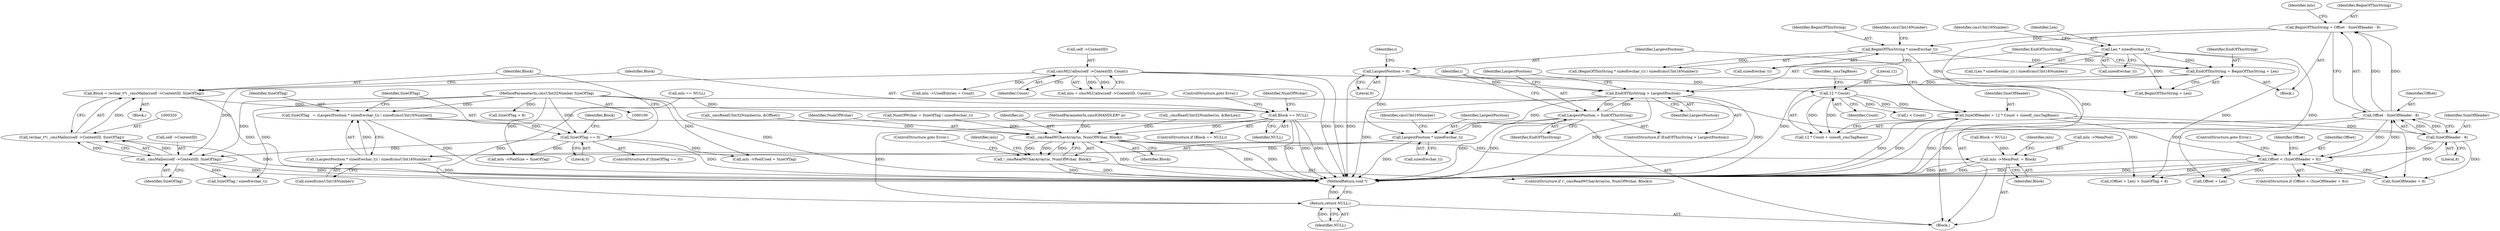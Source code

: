 digraph "0_Little-CMS_5ca71a7bc18b6897ab21d815d15e218e204581e2@pointer" {
"1000317" [label="(Call,Block = (wchar_t*) _cmsMalloc(self ->ContextID, SizeOfTag))"];
"1000319" [label="(Call,(wchar_t*) _cmsMalloc(self ->ContextID, SizeOfTag))"];
"1000321" [label="(Call,_cmsMalloc(self ->ContextID, SizeOfTag))"];
"1000153" [label="(Call,cmsMLUalloc(self ->ContextID, Count))"];
"1000305" [label="(Call,SizeOfTag == 0)"];
"1000295" [label="(Call,SizeOfTag   = (LargestPosition * sizeof(wchar_t)) / sizeof(cmsUInt16Number))"];
"1000297" [label="(Call,(LargestPosition * sizeof(wchar_t)) / sizeof(cmsUInt16Number))"];
"1000298" [label="(Call,LargestPosition * sizeof(wchar_t))"];
"1000177" [label="(Call,LargestPosition = 0)"];
"1000289" [label="(Call,EndOfThisString > LargestPosition)"];
"1000283" [label="(Call,EndOfThisString = BeginOfThisString + Len)"];
"1000277" [label="(Call,BeginOfThisString * sizeof(wchar_t))"];
"1000246" [label="(Call,BeginOfThisString = Offset - SizeOfHeader - 8)"];
"1000248" [label="(Call,Offset - SizeOfHeader - 8)"];
"1000231" [label="(Call,Offset < (SizeOfHeader + 8))"];
"1000250" [label="(Call,SizeOfHeader - 8)"];
"1000169" [label="(Call,SizeOfHeader = 12 * Count + sizeof(_cmsTagBase))"];
"1000172" [label="(Call,12 * Count)"];
"1000262" [label="(Call,Len * sizeof(wchar_t))"];
"1000292" [label="(Call,LargestPosition = EndOfThisString)"];
"1000104" [label="(MethodParameterIn,cmsUInt32Number SizeOfTag)"];
"1000327" [label="(Call,Block == NULL)"];
"1000339" [label="(Call,_cmsReadWCharArray(io, NumOfWchar, Block))"];
"1000338" [label="(Call,!_cmsReadWCharArray(io, NumOfWchar, Block))"];
"1000344" [label="(Call,mlu ->MemPool  = Block)"];
"1000372" [label="(Return,return NULL;)"];
"1000249" [label="(Identifier,Offset)"];
"1000189" [label="(Block,)"];
"1000326" [label="(ControlStructure,if (Block == NULL))"];
"1000340" [label="(Identifier,io)"];
"1000288" [label="(ControlStructure,if (EndOfThisString > LargestPosition))"];
"1000298" [label="(Call,LargestPosition * sizeof(wchar_t))"];
"1000295" [label="(Call,SizeOfTag   = (LargestPosition * sizeof(wchar_t)) / sizeof(cmsUInt16Number))"];
"1000293" [label="(Identifier,LargestPosition)"];
"1000230" [label="(ControlStructure,if (Offset < (SizeOfHeader + 8)))"];
"1000304" [label="(ControlStructure,if (SizeOfTag == 0))"];
"1000176" [label="(Identifier,_cmsTagBase)"];
"1000345" [label="(Call,mlu ->MemPool)"];
"1000330" [label="(ControlStructure,goto Error;)"];
"1000154" [label="(Call,self ->ContextID)"];
"1000104" [label="(MethodParameterIn,cmsUInt32Number SizeOfTag)"];
"1000309" [label="(Call,Block = NULL)"];
"1000153" [label="(Call,cmsMLUalloc(self ->ContextID, Count))"];
"1000188" [label="(Identifier,i)"];
"1000290" [label="(Identifier,EndOfThisString)"];
"1000285" [label="(Call,BeginOfThisString + Len)"];
"1000307" [label="(Literal,0)"];
"1000277" [label="(Call,BeginOfThisString * sizeof(wchar_t))"];
"1000102" [label="(MethodParameterIn,cmsIOHANDLER* io)"];
"1000302" [label="(Call,sizeof(cmsUInt16Number))"];
"1000182" [label="(Identifier,i)"];
"1000179" [label="(Literal,0)"];
"1000232" [label="(Identifier,Offset)"];
"1000297" [label="(Call,(LargestPosition * sizeof(wchar_t)) / sizeof(cmsUInt16Number))"];
"1000354" [label="(Call,mlu ->PoolUsed = SizeOfTag)"];
"1000174" [label="(Identifier,Count)"];
"1000236" [label="(ControlStructure,goto Error;)"];
"1000178" [label="(Identifier,LargestPosition)"];
"1000319" [label="(Call,(wchar_t*) _cmsMalloc(self ->ContextID, SizeOfTag))"];
"1000173" [label="(Literal,12)"];
"1000346" [label="(Identifier,mlu)"];
"1000322" [label="(Call,self ->ContextID)"];
"1000349" [label="(Call,mlu ->PoolSize = SizeOfTag)"];
"1000159" [label="(Call,mlu == NULL)"];
"1000246" [label="(Call,BeginOfThisString = Offset - SizeOfHeader - 8)"];
"1000238" [label="(Call,(Offset + Len) > SizeOfTag + 8)"];
"1000172" [label="(Call,12 * Count)"];
"1000231" [label="(Call,Offset < (SizeOfHeader + 8))"];
"1000344" [label="(Call,mlu ->MemPool  = Block)"];
"1000329" [label="(Identifier,NULL)"];
"1000351" [label="(Identifier,mlu)"];
"1000169" [label="(Call,SizeOfHeader = 12 * Count + sizeof(_cmsTagBase))"];
"1000164" [label="(Call,mlu ->UsedEntries = Count)"];
"1000373" [label="(Identifier,NULL)"];
"1000132" [label="(Call,_cmsReadUInt32Number(io, &RecLen))"];
"1000105" [label="(Block,)"];
"1000292" [label="(Call,LargestPosition = EndOfThisString)"];
"1000184" [label="(Call,i < Count)"];
"1000279" [label="(Call,sizeof(wchar_t))"];
"1000151" [label="(Call,mlu = cmsMLUalloc(self ->ContextID, Count))"];
"1000299" [label="(Identifier,LargestPosition)"];
"1000332" [label="(Identifier,NumOfWchar)"];
"1000264" [label="(Call,sizeof(wchar_t))"];
"1000325" [label="(Identifier,SizeOfTag)"];
"1000240" [label="(Identifier,Offset)"];
"1000328" [label="(Identifier,Block)"];
"1000276" [label="(Call,(BeginOfThisString * sizeof(wchar_t)) / sizeof(cmsUInt16Number))"];
"1000300" [label="(Call,sizeof(wchar_t))"];
"1000342" [label="(Identifier,Block)"];
"1000257" [label="(Identifier,mlu)"];
"1000263" [label="(Identifier,Len)"];
"1000294" [label="(Identifier,EndOfThisString)"];
"1000239" [label="(Call,Offset + Len)"];
"1000310" [label="(Identifier,Block)"];
"1000348" [label="(Identifier,Block)"];
"1000317" [label="(Call,Block = (wchar_t*) _cmsMalloc(self ->ContextID, SizeOfTag))"];
"1000177" [label="(Call,LargestPosition = 0)"];
"1000233" [label="(Call,SizeOfHeader + 8)"];
"1000252" [label="(Literal,8)"];
"1000296" [label="(Identifier,SizeOfTag)"];
"1000316" [label="(Block,)"];
"1000171" [label="(Call,12 * Count + sizeof(_cmsTagBase))"];
"1000248" [label="(Call,Offset - SizeOfHeader - 8)"];
"1000338" [label="(Call,!_cmsReadWCharArray(io, NumOfWchar, Block))"];
"1000305" [label="(Call,SizeOfTag == 0)"];
"1000327" [label="(Call,Block == NULL)"];
"1000343" [label="(ControlStructure,goto Error;)"];
"1000283" [label="(Call,EndOfThisString = BeginOfThisString + Len)"];
"1000247" [label="(Identifier,BeginOfThisString)"];
"1000170" [label="(Identifier,SizeOfHeader)"];
"1000267" [label="(Identifier,cmsUInt16Number)"];
"1000291" [label="(Identifier,LargestPosition)"];
"1000303" [label="(Identifier,cmsUInt16Number)"];
"1000157" [label="(Identifier,Count)"];
"1000278" [label="(Identifier,BeginOfThisString)"];
"1000242" [label="(Call,SizeOfTag + 8)"];
"1000251" [label="(Identifier,SizeOfHeader)"];
"1000333" [label="(Call,SizeOfTag / sizeof(wchar_t))"];
"1000225" [label="(Call,_cmsReadUInt32Number(io, &Offset))"];
"1000284" [label="(Identifier,EndOfThisString)"];
"1000262" [label="(Call,Len * sizeof(wchar_t))"];
"1000318" [label="(Identifier,Block)"];
"1000306" [label="(Identifier,SizeOfTag)"];
"1000282" [label="(Identifier,cmsUInt16Number)"];
"1000339" [label="(Call,_cmsReadWCharArray(io, NumOfWchar, Block))"];
"1000289" [label="(Call,EndOfThisString > LargestPosition)"];
"1000372" [label="(Return,return NULL;)"];
"1000337" [label="(ControlStructure,if (!_cmsReadWCharArray(io, NumOfWchar, Block)))"];
"1000261" [label="(Call,(Len * sizeof(wchar_t)) / sizeof(cmsUInt16Number))"];
"1000321" [label="(Call,_cmsMalloc(self ->ContextID, SizeOfTag))"];
"1000341" [label="(Identifier,NumOfWchar)"];
"1000250" [label="(Call,SizeOfHeader - 8)"];
"1000331" [label="(Call,NumOfWchar = SizeOfTag / sizeof(wchar_t))"];
"1000374" [label="(MethodReturn,void *)"];
"1000317" -> "1000316"  [label="AST: "];
"1000317" -> "1000319"  [label="CFG: "];
"1000318" -> "1000317"  [label="AST: "];
"1000319" -> "1000317"  [label="AST: "];
"1000328" -> "1000317"  [label="CFG: "];
"1000317" -> "1000374"  [label="DDG: "];
"1000319" -> "1000317"  [label="DDG: "];
"1000317" -> "1000327"  [label="DDG: "];
"1000319" -> "1000321"  [label="CFG: "];
"1000320" -> "1000319"  [label="AST: "];
"1000321" -> "1000319"  [label="AST: "];
"1000319" -> "1000374"  [label="DDG: "];
"1000321" -> "1000319"  [label="DDG: "];
"1000321" -> "1000319"  [label="DDG: "];
"1000321" -> "1000325"  [label="CFG: "];
"1000322" -> "1000321"  [label="AST: "];
"1000325" -> "1000321"  [label="AST: "];
"1000321" -> "1000374"  [label="DDG: "];
"1000321" -> "1000374"  [label="DDG: "];
"1000153" -> "1000321"  [label="DDG: "];
"1000305" -> "1000321"  [label="DDG: "];
"1000104" -> "1000321"  [label="DDG: "];
"1000321" -> "1000333"  [label="DDG: "];
"1000153" -> "1000151"  [label="AST: "];
"1000153" -> "1000157"  [label="CFG: "];
"1000154" -> "1000153"  [label="AST: "];
"1000157" -> "1000153"  [label="AST: "];
"1000151" -> "1000153"  [label="CFG: "];
"1000153" -> "1000374"  [label="DDG: "];
"1000153" -> "1000374"  [label="DDG: "];
"1000153" -> "1000151"  [label="DDG: "];
"1000153" -> "1000151"  [label="DDG: "];
"1000153" -> "1000164"  [label="DDG: "];
"1000153" -> "1000172"  [label="DDG: "];
"1000305" -> "1000304"  [label="AST: "];
"1000305" -> "1000307"  [label="CFG: "];
"1000306" -> "1000305"  [label="AST: "];
"1000307" -> "1000305"  [label="AST: "];
"1000310" -> "1000305"  [label="CFG: "];
"1000318" -> "1000305"  [label="CFG: "];
"1000305" -> "1000374"  [label="DDG: "];
"1000295" -> "1000305"  [label="DDG: "];
"1000104" -> "1000305"  [label="DDG: "];
"1000305" -> "1000349"  [label="DDG: "];
"1000305" -> "1000354"  [label="DDG: "];
"1000295" -> "1000105"  [label="AST: "];
"1000295" -> "1000297"  [label="CFG: "];
"1000296" -> "1000295"  [label="AST: "];
"1000297" -> "1000295"  [label="AST: "];
"1000306" -> "1000295"  [label="CFG: "];
"1000295" -> "1000374"  [label="DDG: "];
"1000297" -> "1000295"  [label="DDG: "];
"1000104" -> "1000295"  [label="DDG: "];
"1000297" -> "1000302"  [label="CFG: "];
"1000298" -> "1000297"  [label="AST: "];
"1000302" -> "1000297"  [label="AST: "];
"1000297" -> "1000374"  [label="DDG: "];
"1000298" -> "1000297"  [label="DDG: "];
"1000298" -> "1000300"  [label="CFG: "];
"1000299" -> "1000298"  [label="AST: "];
"1000300" -> "1000298"  [label="AST: "];
"1000303" -> "1000298"  [label="CFG: "];
"1000298" -> "1000374"  [label="DDG: "];
"1000177" -> "1000298"  [label="DDG: "];
"1000289" -> "1000298"  [label="DDG: "];
"1000292" -> "1000298"  [label="DDG: "];
"1000177" -> "1000105"  [label="AST: "];
"1000177" -> "1000179"  [label="CFG: "];
"1000178" -> "1000177"  [label="AST: "];
"1000179" -> "1000177"  [label="AST: "];
"1000182" -> "1000177"  [label="CFG: "];
"1000177" -> "1000374"  [label="DDG: "];
"1000177" -> "1000289"  [label="DDG: "];
"1000289" -> "1000288"  [label="AST: "];
"1000289" -> "1000291"  [label="CFG: "];
"1000290" -> "1000289"  [label="AST: "];
"1000291" -> "1000289"  [label="AST: "];
"1000293" -> "1000289"  [label="CFG: "];
"1000188" -> "1000289"  [label="CFG: "];
"1000289" -> "1000374"  [label="DDG: "];
"1000289" -> "1000374"  [label="DDG: "];
"1000289" -> "1000374"  [label="DDG: "];
"1000283" -> "1000289"  [label="DDG: "];
"1000292" -> "1000289"  [label="DDG: "];
"1000289" -> "1000292"  [label="DDG: "];
"1000283" -> "1000189"  [label="AST: "];
"1000283" -> "1000285"  [label="CFG: "];
"1000284" -> "1000283"  [label="AST: "];
"1000285" -> "1000283"  [label="AST: "];
"1000290" -> "1000283"  [label="CFG: "];
"1000283" -> "1000374"  [label="DDG: "];
"1000277" -> "1000283"  [label="DDG: "];
"1000262" -> "1000283"  [label="DDG: "];
"1000277" -> "1000276"  [label="AST: "];
"1000277" -> "1000279"  [label="CFG: "];
"1000278" -> "1000277"  [label="AST: "];
"1000279" -> "1000277"  [label="AST: "];
"1000282" -> "1000277"  [label="CFG: "];
"1000277" -> "1000276"  [label="DDG: "];
"1000246" -> "1000277"  [label="DDG: "];
"1000277" -> "1000285"  [label="DDG: "];
"1000246" -> "1000189"  [label="AST: "];
"1000246" -> "1000248"  [label="CFG: "];
"1000247" -> "1000246"  [label="AST: "];
"1000248" -> "1000246"  [label="AST: "];
"1000257" -> "1000246"  [label="CFG: "];
"1000246" -> "1000374"  [label="DDG: "];
"1000248" -> "1000246"  [label="DDG: "];
"1000248" -> "1000246"  [label="DDG: "];
"1000248" -> "1000250"  [label="CFG: "];
"1000249" -> "1000248"  [label="AST: "];
"1000250" -> "1000248"  [label="AST: "];
"1000248" -> "1000374"  [label="DDG: "];
"1000248" -> "1000374"  [label="DDG: "];
"1000248" -> "1000231"  [label="DDG: "];
"1000231" -> "1000248"  [label="DDG: "];
"1000250" -> "1000248"  [label="DDG: "];
"1000250" -> "1000248"  [label="DDG: "];
"1000231" -> "1000230"  [label="AST: "];
"1000231" -> "1000233"  [label="CFG: "];
"1000232" -> "1000231"  [label="AST: "];
"1000233" -> "1000231"  [label="AST: "];
"1000236" -> "1000231"  [label="CFG: "];
"1000240" -> "1000231"  [label="CFG: "];
"1000231" -> "1000374"  [label="DDG: "];
"1000231" -> "1000374"  [label="DDG: "];
"1000231" -> "1000374"  [label="DDG: "];
"1000250" -> "1000231"  [label="DDG: "];
"1000169" -> "1000231"  [label="DDG: "];
"1000231" -> "1000238"  [label="DDG: "];
"1000231" -> "1000239"  [label="DDG: "];
"1000250" -> "1000252"  [label="CFG: "];
"1000251" -> "1000250"  [label="AST: "];
"1000252" -> "1000250"  [label="AST: "];
"1000250" -> "1000374"  [label="DDG: "];
"1000250" -> "1000233"  [label="DDG: "];
"1000169" -> "1000250"  [label="DDG: "];
"1000169" -> "1000105"  [label="AST: "];
"1000169" -> "1000171"  [label="CFG: "];
"1000170" -> "1000169"  [label="AST: "];
"1000171" -> "1000169"  [label="AST: "];
"1000178" -> "1000169"  [label="CFG: "];
"1000169" -> "1000374"  [label="DDG: "];
"1000169" -> "1000374"  [label="DDG: "];
"1000172" -> "1000169"  [label="DDG: "];
"1000172" -> "1000169"  [label="DDG: "];
"1000169" -> "1000233"  [label="DDG: "];
"1000172" -> "1000171"  [label="AST: "];
"1000172" -> "1000174"  [label="CFG: "];
"1000173" -> "1000172"  [label="AST: "];
"1000174" -> "1000172"  [label="AST: "];
"1000176" -> "1000172"  [label="CFG: "];
"1000172" -> "1000171"  [label="DDG: "];
"1000172" -> "1000171"  [label="DDG: "];
"1000172" -> "1000184"  [label="DDG: "];
"1000262" -> "1000261"  [label="AST: "];
"1000262" -> "1000264"  [label="CFG: "];
"1000263" -> "1000262"  [label="AST: "];
"1000264" -> "1000262"  [label="AST: "];
"1000267" -> "1000262"  [label="CFG: "];
"1000262" -> "1000238"  [label="DDG: "];
"1000262" -> "1000239"  [label="DDG: "];
"1000262" -> "1000261"  [label="DDG: "];
"1000262" -> "1000285"  [label="DDG: "];
"1000292" -> "1000288"  [label="AST: "];
"1000292" -> "1000294"  [label="CFG: "];
"1000293" -> "1000292"  [label="AST: "];
"1000294" -> "1000292"  [label="AST: "];
"1000188" -> "1000292"  [label="CFG: "];
"1000292" -> "1000374"  [label="DDG: "];
"1000292" -> "1000374"  [label="DDG: "];
"1000104" -> "1000100"  [label="AST: "];
"1000104" -> "1000374"  [label="DDG: "];
"1000104" -> "1000238"  [label="DDG: "];
"1000104" -> "1000242"  [label="DDG: "];
"1000104" -> "1000333"  [label="DDG: "];
"1000104" -> "1000349"  [label="DDG: "];
"1000104" -> "1000354"  [label="DDG: "];
"1000327" -> "1000326"  [label="AST: "];
"1000327" -> "1000329"  [label="CFG: "];
"1000328" -> "1000327"  [label="AST: "];
"1000329" -> "1000327"  [label="AST: "];
"1000330" -> "1000327"  [label="CFG: "];
"1000332" -> "1000327"  [label="CFG: "];
"1000327" -> "1000374"  [label="DDG: "];
"1000327" -> "1000374"  [label="DDG: "];
"1000327" -> "1000374"  [label="DDG: "];
"1000159" -> "1000327"  [label="DDG: "];
"1000327" -> "1000339"  [label="DDG: "];
"1000327" -> "1000372"  [label="DDG: "];
"1000339" -> "1000338"  [label="AST: "];
"1000339" -> "1000342"  [label="CFG: "];
"1000340" -> "1000339"  [label="AST: "];
"1000341" -> "1000339"  [label="AST: "];
"1000342" -> "1000339"  [label="AST: "];
"1000338" -> "1000339"  [label="CFG: "];
"1000339" -> "1000374"  [label="DDG: "];
"1000339" -> "1000374"  [label="DDG: "];
"1000339" -> "1000374"  [label="DDG: "];
"1000339" -> "1000338"  [label="DDG: "];
"1000339" -> "1000338"  [label="DDG: "];
"1000339" -> "1000338"  [label="DDG: "];
"1000225" -> "1000339"  [label="DDG: "];
"1000132" -> "1000339"  [label="DDG: "];
"1000102" -> "1000339"  [label="DDG: "];
"1000331" -> "1000339"  [label="DDG: "];
"1000339" -> "1000344"  [label="DDG: "];
"1000338" -> "1000337"  [label="AST: "];
"1000343" -> "1000338"  [label="CFG: "];
"1000346" -> "1000338"  [label="CFG: "];
"1000338" -> "1000374"  [label="DDG: "];
"1000338" -> "1000374"  [label="DDG: "];
"1000344" -> "1000105"  [label="AST: "];
"1000344" -> "1000348"  [label="CFG: "];
"1000345" -> "1000344"  [label="AST: "];
"1000348" -> "1000344"  [label="AST: "];
"1000351" -> "1000344"  [label="CFG: "];
"1000344" -> "1000374"  [label="DDG: "];
"1000344" -> "1000374"  [label="DDG: "];
"1000309" -> "1000344"  [label="DDG: "];
"1000372" -> "1000105"  [label="AST: "];
"1000372" -> "1000373"  [label="CFG: "];
"1000373" -> "1000372"  [label="AST: "];
"1000374" -> "1000372"  [label="CFG: "];
"1000372" -> "1000374"  [label="DDG: "];
"1000373" -> "1000372"  [label="DDG: "];
"1000159" -> "1000372"  [label="DDG: "];
}
